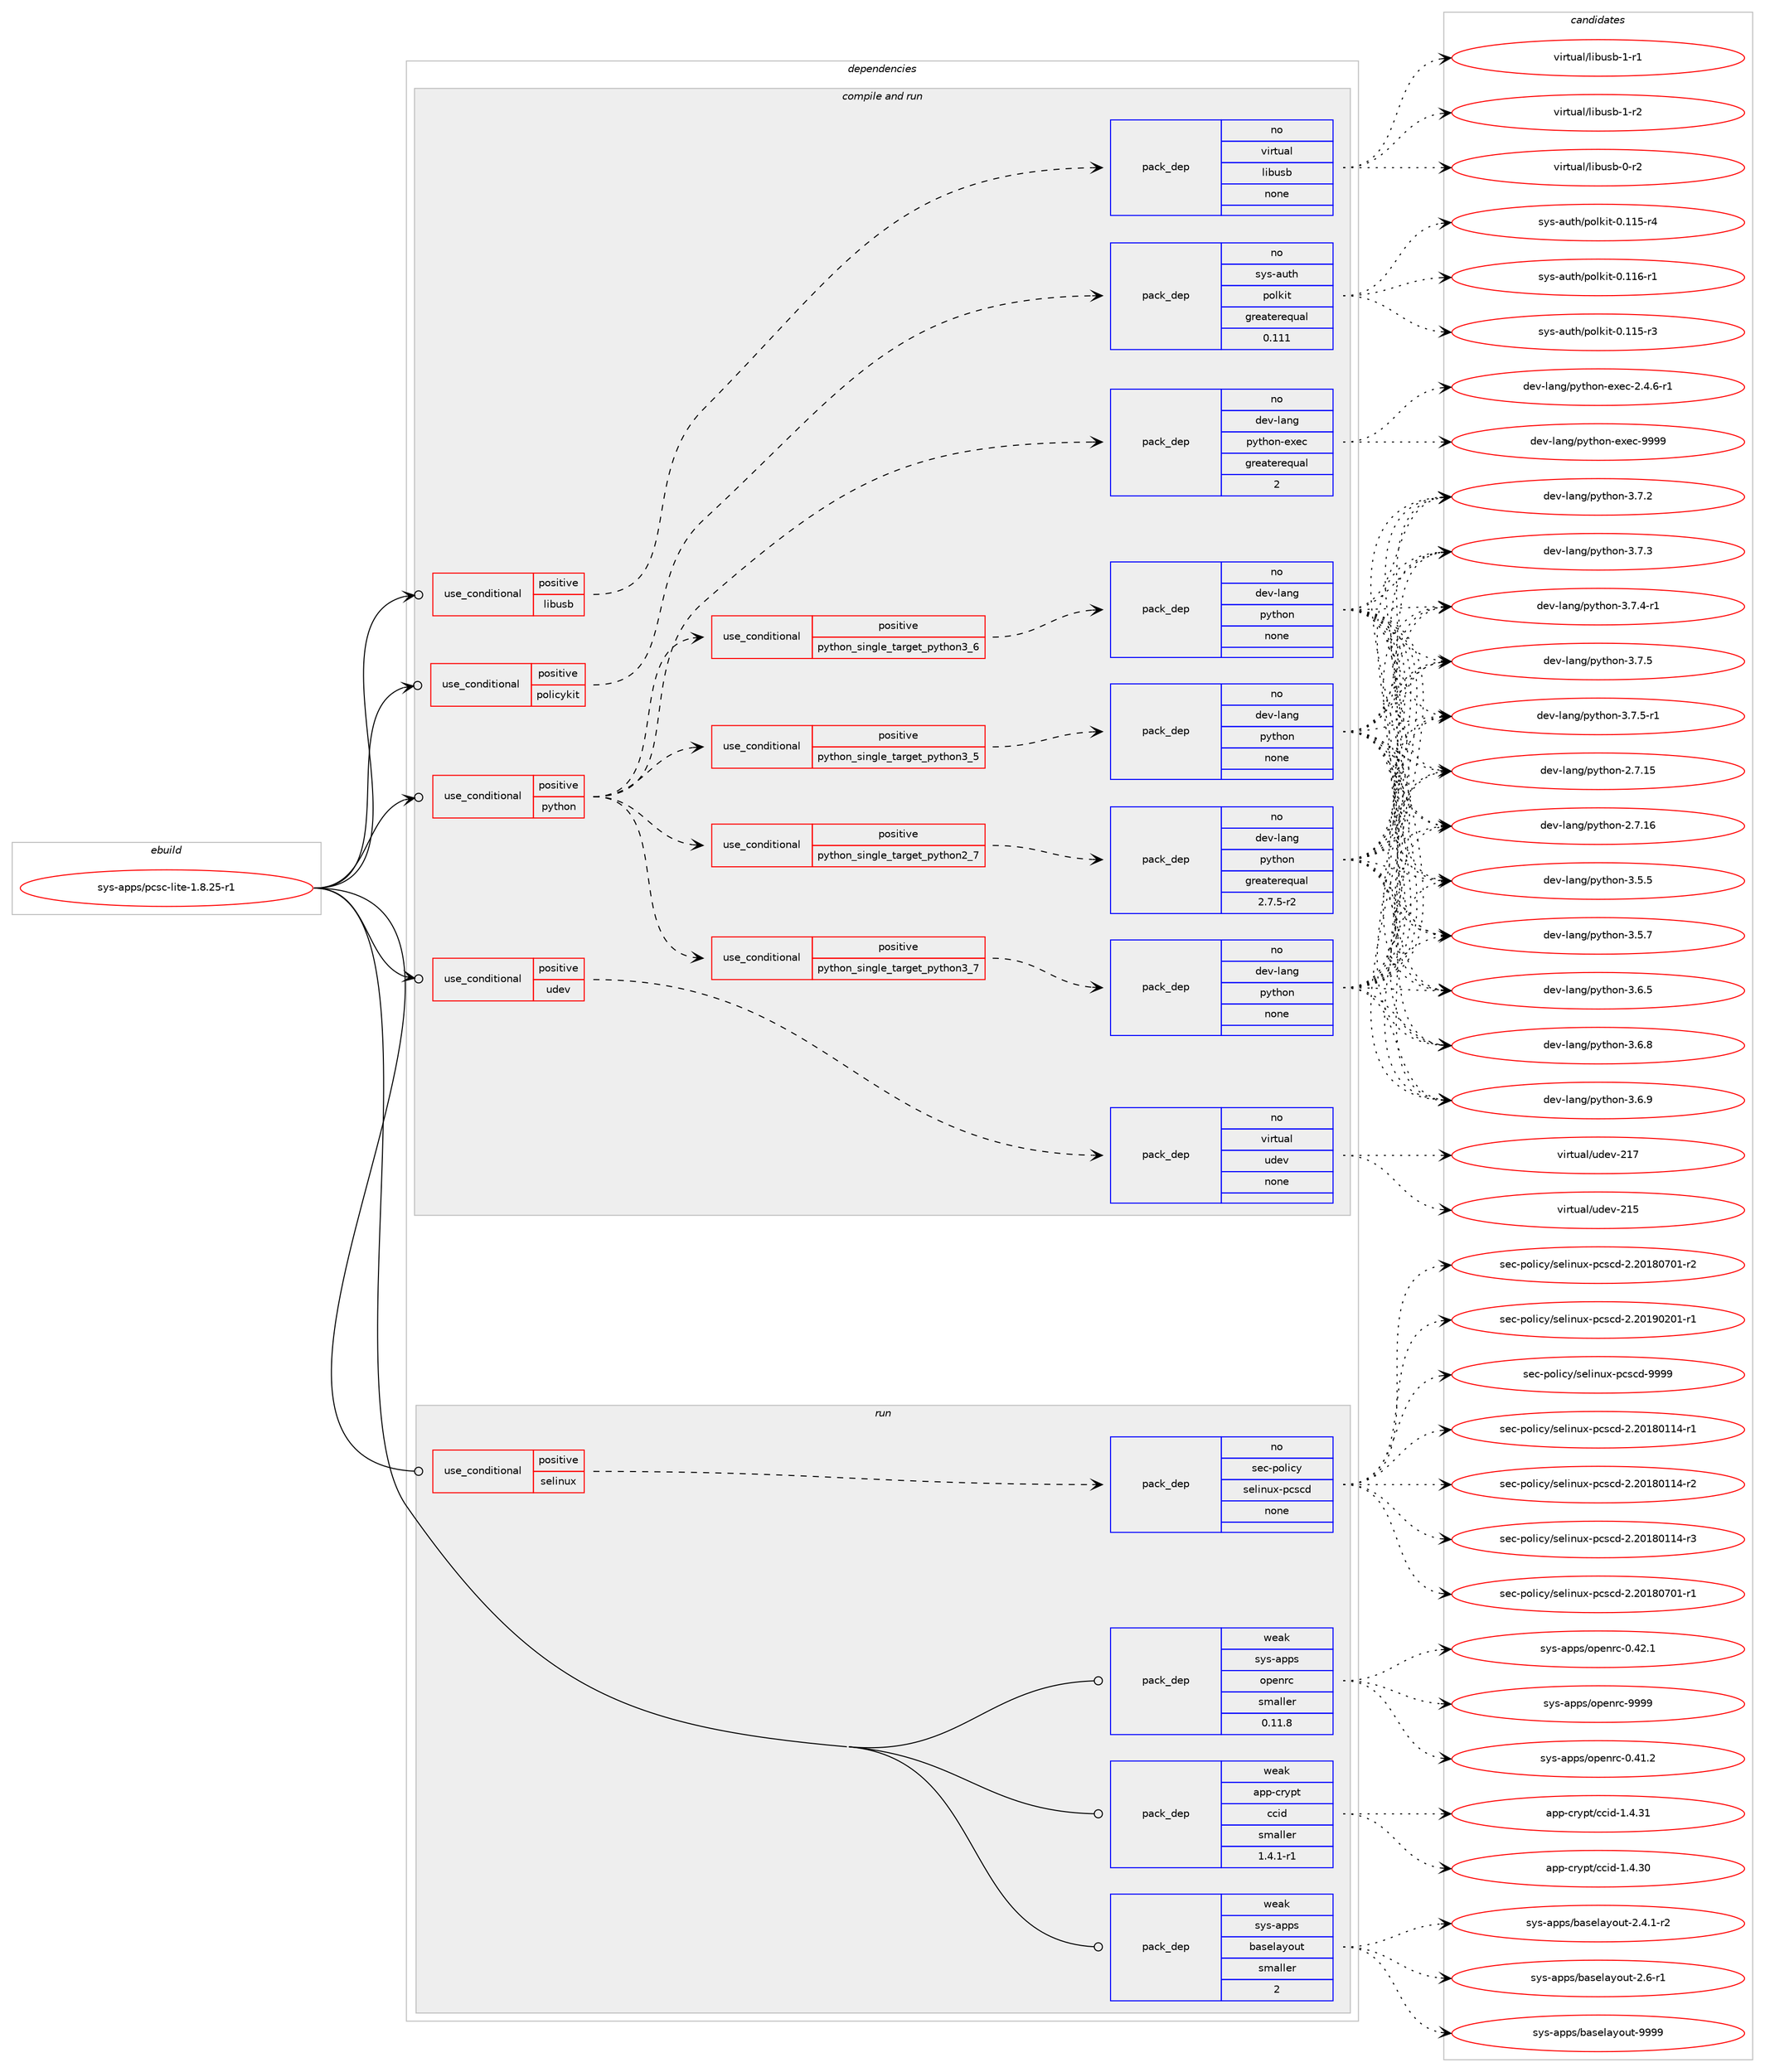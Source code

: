digraph prolog {

# *************
# Graph options
# *************

newrank=true;
concentrate=true;
compound=true;
graph [rankdir=LR,fontname=Helvetica,fontsize=10,ranksep=1.5];#, ranksep=2.5, nodesep=0.2];
edge  [arrowhead=vee];
node  [fontname=Helvetica,fontsize=10];

# **********
# The ebuild
# **********

subgraph cluster_leftcol {
color=gray;
rank=same;
label=<<i>ebuild</i>>;
id [label="sys-apps/pcsc-lite-1.8.25-r1", color=red, width=4, href="../sys-apps/pcsc-lite-1.8.25-r1.svg"];
}

# ****************
# The dependencies
# ****************

subgraph cluster_midcol {
color=gray;
label=<<i>dependencies</i>>;
subgraph cluster_compile {
fillcolor="#eeeeee";
style=filled;
label=<<i>compile</i>>;
}
subgraph cluster_compileandrun {
fillcolor="#eeeeee";
style=filled;
label=<<i>compile and run</i>>;
subgraph cond211187 {
dependency876859 [label=<<TABLE BORDER="0" CELLBORDER="1" CELLSPACING="0" CELLPADDING="4"><TR><TD ROWSPAN="3" CELLPADDING="10">use_conditional</TD></TR><TR><TD>positive</TD></TR><TR><TD>libusb</TD></TR></TABLE>>, shape=none, color=red];
subgraph pack650308 {
dependency876860 [label=<<TABLE BORDER="0" CELLBORDER="1" CELLSPACING="0" CELLPADDING="4" WIDTH="220"><TR><TD ROWSPAN="6" CELLPADDING="30">pack_dep</TD></TR><TR><TD WIDTH="110">no</TD></TR><TR><TD>virtual</TD></TR><TR><TD>libusb</TD></TR><TR><TD>none</TD></TR><TR><TD></TD></TR></TABLE>>, shape=none, color=blue];
}
dependency876859:e -> dependency876860:w [weight=20,style="dashed",arrowhead="vee"];
}
id:e -> dependency876859:w [weight=20,style="solid",arrowhead="odotvee"];
subgraph cond211188 {
dependency876861 [label=<<TABLE BORDER="0" CELLBORDER="1" CELLSPACING="0" CELLPADDING="4"><TR><TD ROWSPAN="3" CELLPADDING="10">use_conditional</TD></TR><TR><TD>positive</TD></TR><TR><TD>policykit</TD></TR></TABLE>>, shape=none, color=red];
subgraph pack650309 {
dependency876862 [label=<<TABLE BORDER="0" CELLBORDER="1" CELLSPACING="0" CELLPADDING="4" WIDTH="220"><TR><TD ROWSPAN="6" CELLPADDING="30">pack_dep</TD></TR><TR><TD WIDTH="110">no</TD></TR><TR><TD>sys-auth</TD></TR><TR><TD>polkit</TD></TR><TR><TD>greaterequal</TD></TR><TR><TD>0.111</TD></TR></TABLE>>, shape=none, color=blue];
}
dependency876861:e -> dependency876862:w [weight=20,style="dashed",arrowhead="vee"];
}
id:e -> dependency876861:w [weight=20,style="solid",arrowhead="odotvee"];
subgraph cond211189 {
dependency876863 [label=<<TABLE BORDER="0" CELLBORDER="1" CELLSPACING="0" CELLPADDING="4"><TR><TD ROWSPAN="3" CELLPADDING="10">use_conditional</TD></TR><TR><TD>positive</TD></TR><TR><TD>python</TD></TR></TABLE>>, shape=none, color=red];
subgraph cond211190 {
dependency876864 [label=<<TABLE BORDER="0" CELLBORDER="1" CELLSPACING="0" CELLPADDING="4"><TR><TD ROWSPAN="3" CELLPADDING="10">use_conditional</TD></TR><TR><TD>positive</TD></TR><TR><TD>python_single_target_python2_7</TD></TR></TABLE>>, shape=none, color=red];
subgraph pack650310 {
dependency876865 [label=<<TABLE BORDER="0" CELLBORDER="1" CELLSPACING="0" CELLPADDING="4" WIDTH="220"><TR><TD ROWSPAN="6" CELLPADDING="30">pack_dep</TD></TR><TR><TD WIDTH="110">no</TD></TR><TR><TD>dev-lang</TD></TR><TR><TD>python</TD></TR><TR><TD>greaterequal</TD></TR><TR><TD>2.7.5-r2</TD></TR></TABLE>>, shape=none, color=blue];
}
dependency876864:e -> dependency876865:w [weight=20,style="dashed",arrowhead="vee"];
}
dependency876863:e -> dependency876864:w [weight=20,style="dashed",arrowhead="vee"];
subgraph cond211191 {
dependency876866 [label=<<TABLE BORDER="0" CELLBORDER="1" CELLSPACING="0" CELLPADDING="4"><TR><TD ROWSPAN="3" CELLPADDING="10">use_conditional</TD></TR><TR><TD>positive</TD></TR><TR><TD>python_single_target_python3_5</TD></TR></TABLE>>, shape=none, color=red];
subgraph pack650311 {
dependency876867 [label=<<TABLE BORDER="0" CELLBORDER="1" CELLSPACING="0" CELLPADDING="4" WIDTH="220"><TR><TD ROWSPAN="6" CELLPADDING="30">pack_dep</TD></TR><TR><TD WIDTH="110">no</TD></TR><TR><TD>dev-lang</TD></TR><TR><TD>python</TD></TR><TR><TD>none</TD></TR><TR><TD></TD></TR></TABLE>>, shape=none, color=blue];
}
dependency876866:e -> dependency876867:w [weight=20,style="dashed",arrowhead="vee"];
}
dependency876863:e -> dependency876866:w [weight=20,style="dashed",arrowhead="vee"];
subgraph cond211192 {
dependency876868 [label=<<TABLE BORDER="0" CELLBORDER="1" CELLSPACING="0" CELLPADDING="4"><TR><TD ROWSPAN="3" CELLPADDING="10">use_conditional</TD></TR><TR><TD>positive</TD></TR><TR><TD>python_single_target_python3_6</TD></TR></TABLE>>, shape=none, color=red];
subgraph pack650312 {
dependency876869 [label=<<TABLE BORDER="0" CELLBORDER="1" CELLSPACING="0" CELLPADDING="4" WIDTH="220"><TR><TD ROWSPAN="6" CELLPADDING="30">pack_dep</TD></TR><TR><TD WIDTH="110">no</TD></TR><TR><TD>dev-lang</TD></TR><TR><TD>python</TD></TR><TR><TD>none</TD></TR><TR><TD></TD></TR></TABLE>>, shape=none, color=blue];
}
dependency876868:e -> dependency876869:w [weight=20,style="dashed",arrowhead="vee"];
}
dependency876863:e -> dependency876868:w [weight=20,style="dashed",arrowhead="vee"];
subgraph cond211193 {
dependency876870 [label=<<TABLE BORDER="0" CELLBORDER="1" CELLSPACING="0" CELLPADDING="4"><TR><TD ROWSPAN="3" CELLPADDING="10">use_conditional</TD></TR><TR><TD>positive</TD></TR><TR><TD>python_single_target_python3_7</TD></TR></TABLE>>, shape=none, color=red];
subgraph pack650313 {
dependency876871 [label=<<TABLE BORDER="0" CELLBORDER="1" CELLSPACING="0" CELLPADDING="4" WIDTH="220"><TR><TD ROWSPAN="6" CELLPADDING="30">pack_dep</TD></TR><TR><TD WIDTH="110">no</TD></TR><TR><TD>dev-lang</TD></TR><TR><TD>python</TD></TR><TR><TD>none</TD></TR><TR><TD></TD></TR></TABLE>>, shape=none, color=blue];
}
dependency876870:e -> dependency876871:w [weight=20,style="dashed",arrowhead="vee"];
}
dependency876863:e -> dependency876870:w [weight=20,style="dashed",arrowhead="vee"];
subgraph pack650314 {
dependency876872 [label=<<TABLE BORDER="0" CELLBORDER="1" CELLSPACING="0" CELLPADDING="4" WIDTH="220"><TR><TD ROWSPAN="6" CELLPADDING="30">pack_dep</TD></TR><TR><TD WIDTH="110">no</TD></TR><TR><TD>dev-lang</TD></TR><TR><TD>python-exec</TD></TR><TR><TD>greaterequal</TD></TR><TR><TD>2</TD></TR></TABLE>>, shape=none, color=blue];
}
dependency876863:e -> dependency876872:w [weight=20,style="dashed",arrowhead="vee"];
}
id:e -> dependency876863:w [weight=20,style="solid",arrowhead="odotvee"];
subgraph cond211194 {
dependency876873 [label=<<TABLE BORDER="0" CELLBORDER="1" CELLSPACING="0" CELLPADDING="4"><TR><TD ROWSPAN="3" CELLPADDING="10">use_conditional</TD></TR><TR><TD>positive</TD></TR><TR><TD>udev</TD></TR></TABLE>>, shape=none, color=red];
subgraph pack650315 {
dependency876874 [label=<<TABLE BORDER="0" CELLBORDER="1" CELLSPACING="0" CELLPADDING="4" WIDTH="220"><TR><TD ROWSPAN="6" CELLPADDING="30">pack_dep</TD></TR><TR><TD WIDTH="110">no</TD></TR><TR><TD>virtual</TD></TR><TR><TD>udev</TD></TR><TR><TD>none</TD></TR><TR><TD></TD></TR></TABLE>>, shape=none, color=blue];
}
dependency876873:e -> dependency876874:w [weight=20,style="dashed",arrowhead="vee"];
}
id:e -> dependency876873:w [weight=20,style="solid",arrowhead="odotvee"];
}
subgraph cluster_run {
fillcolor="#eeeeee";
style=filled;
label=<<i>run</i>>;
subgraph cond211195 {
dependency876875 [label=<<TABLE BORDER="0" CELLBORDER="1" CELLSPACING="0" CELLPADDING="4"><TR><TD ROWSPAN="3" CELLPADDING="10">use_conditional</TD></TR><TR><TD>positive</TD></TR><TR><TD>selinux</TD></TR></TABLE>>, shape=none, color=red];
subgraph pack650316 {
dependency876876 [label=<<TABLE BORDER="0" CELLBORDER="1" CELLSPACING="0" CELLPADDING="4" WIDTH="220"><TR><TD ROWSPAN="6" CELLPADDING="30">pack_dep</TD></TR><TR><TD WIDTH="110">no</TD></TR><TR><TD>sec-policy</TD></TR><TR><TD>selinux-pcscd</TD></TR><TR><TD>none</TD></TR><TR><TD></TD></TR></TABLE>>, shape=none, color=blue];
}
dependency876875:e -> dependency876876:w [weight=20,style="dashed",arrowhead="vee"];
}
id:e -> dependency876875:w [weight=20,style="solid",arrowhead="odot"];
subgraph pack650317 {
dependency876877 [label=<<TABLE BORDER="0" CELLBORDER="1" CELLSPACING="0" CELLPADDING="4" WIDTH="220"><TR><TD ROWSPAN="6" CELLPADDING="30">pack_dep</TD></TR><TR><TD WIDTH="110">weak</TD></TR><TR><TD>app-crypt</TD></TR><TR><TD>ccid</TD></TR><TR><TD>smaller</TD></TR><TR><TD>1.4.1-r1</TD></TR></TABLE>>, shape=none, color=blue];
}
id:e -> dependency876877:w [weight=20,style="solid",arrowhead="odot"];
subgraph pack650318 {
dependency876878 [label=<<TABLE BORDER="0" CELLBORDER="1" CELLSPACING="0" CELLPADDING="4" WIDTH="220"><TR><TD ROWSPAN="6" CELLPADDING="30">pack_dep</TD></TR><TR><TD WIDTH="110">weak</TD></TR><TR><TD>sys-apps</TD></TR><TR><TD>baselayout</TD></TR><TR><TD>smaller</TD></TR><TR><TD>2</TD></TR></TABLE>>, shape=none, color=blue];
}
id:e -> dependency876878:w [weight=20,style="solid",arrowhead="odot"];
subgraph pack650319 {
dependency876879 [label=<<TABLE BORDER="0" CELLBORDER="1" CELLSPACING="0" CELLPADDING="4" WIDTH="220"><TR><TD ROWSPAN="6" CELLPADDING="30">pack_dep</TD></TR><TR><TD WIDTH="110">weak</TD></TR><TR><TD>sys-apps</TD></TR><TR><TD>openrc</TD></TR><TR><TD>smaller</TD></TR><TR><TD>0.11.8</TD></TR></TABLE>>, shape=none, color=blue];
}
id:e -> dependency876879:w [weight=20,style="solid",arrowhead="odot"];
}
}

# **************
# The candidates
# **************

subgraph cluster_choices {
rank=same;
color=gray;
label=<<i>candidates</i>>;

subgraph choice650308 {
color=black;
nodesep=1;
choice1181051141161179710847108105981171159845484511450 [label="virtual/libusb-0-r2", color=red, width=4,href="../virtual/libusb-0-r2.svg"];
choice1181051141161179710847108105981171159845494511449 [label="virtual/libusb-1-r1", color=red, width=4,href="../virtual/libusb-1-r1.svg"];
choice1181051141161179710847108105981171159845494511450 [label="virtual/libusb-1-r2", color=red, width=4,href="../virtual/libusb-1-r2.svg"];
dependency876860:e -> choice1181051141161179710847108105981171159845484511450:w [style=dotted,weight="100"];
dependency876860:e -> choice1181051141161179710847108105981171159845494511449:w [style=dotted,weight="100"];
dependency876860:e -> choice1181051141161179710847108105981171159845494511450:w [style=dotted,weight="100"];
}
subgraph choice650309 {
color=black;
nodesep=1;
choice1151211154597117116104471121111081071051164548464949534511451 [label="sys-auth/polkit-0.115-r3", color=red, width=4,href="../sys-auth/polkit-0.115-r3.svg"];
choice1151211154597117116104471121111081071051164548464949534511452 [label="sys-auth/polkit-0.115-r4", color=red, width=4,href="../sys-auth/polkit-0.115-r4.svg"];
choice1151211154597117116104471121111081071051164548464949544511449 [label="sys-auth/polkit-0.116-r1", color=red, width=4,href="../sys-auth/polkit-0.116-r1.svg"];
dependency876862:e -> choice1151211154597117116104471121111081071051164548464949534511451:w [style=dotted,weight="100"];
dependency876862:e -> choice1151211154597117116104471121111081071051164548464949534511452:w [style=dotted,weight="100"];
dependency876862:e -> choice1151211154597117116104471121111081071051164548464949544511449:w [style=dotted,weight="100"];
}
subgraph choice650310 {
color=black;
nodesep=1;
choice10010111845108971101034711212111610411111045504655464953 [label="dev-lang/python-2.7.15", color=red, width=4,href="../dev-lang/python-2.7.15.svg"];
choice10010111845108971101034711212111610411111045504655464954 [label="dev-lang/python-2.7.16", color=red, width=4,href="../dev-lang/python-2.7.16.svg"];
choice100101118451089711010347112121116104111110455146534653 [label="dev-lang/python-3.5.5", color=red, width=4,href="../dev-lang/python-3.5.5.svg"];
choice100101118451089711010347112121116104111110455146534655 [label="dev-lang/python-3.5.7", color=red, width=4,href="../dev-lang/python-3.5.7.svg"];
choice100101118451089711010347112121116104111110455146544653 [label="dev-lang/python-3.6.5", color=red, width=4,href="../dev-lang/python-3.6.5.svg"];
choice100101118451089711010347112121116104111110455146544656 [label="dev-lang/python-3.6.8", color=red, width=4,href="../dev-lang/python-3.6.8.svg"];
choice100101118451089711010347112121116104111110455146544657 [label="dev-lang/python-3.6.9", color=red, width=4,href="../dev-lang/python-3.6.9.svg"];
choice100101118451089711010347112121116104111110455146554650 [label="dev-lang/python-3.7.2", color=red, width=4,href="../dev-lang/python-3.7.2.svg"];
choice100101118451089711010347112121116104111110455146554651 [label="dev-lang/python-3.7.3", color=red, width=4,href="../dev-lang/python-3.7.3.svg"];
choice1001011184510897110103471121211161041111104551465546524511449 [label="dev-lang/python-3.7.4-r1", color=red, width=4,href="../dev-lang/python-3.7.4-r1.svg"];
choice100101118451089711010347112121116104111110455146554653 [label="dev-lang/python-3.7.5", color=red, width=4,href="../dev-lang/python-3.7.5.svg"];
choice1001011184510897110103471121211161041111104551465546534511449 [label="dev-lang/python-3.7.5-r1", color=red, width=4,href="../dev-lang/python-3.7.5-r1.svg"];
dependency876865:e -> choice10010111845108971101034711212111610411111045504655464953:w [style=dotted,weight="100"];
dependency876865:e -> choice10010111845108971101034711212111610411111045504655464954:w [style=dotted,weight="100"];
dependency876865:e -> choice100101118451089711010347112121116104111110455146534653:w [style=dotted,weight="100"];
dependency876865:e -> choice100101118451089711010347112121116104111110455146534655:w [style=dotted,weight="100"];
dependency876865:e -> choice100101118451089711010347112121116104111110455146544653:w [style=dotted,weight="100"];
dependency876865:e -> choice100101118451089711010347112121116104111110455146544656:w [style=dotted,weight="100"];
dependency876865:e -> choice100101118451089711010347112121116104111110455146544657:w [style=dotted,weight="100"];
dependency876865:e -> choice100101118451089711010347112121116104111110455146554650:w [style=dotted,weight="100"];
dependency876865:e -> choice100101118451089711010347112121116104111110455146554651:w [style=dotted,weight="100"];
dependency876865:e -> choice1001011184510897110103471121211161041111104551465546524511449:w [style=dotted,weight="100"];
dependency876865:e -> choice100101118451089711010347112121116104111110455146554653:w [style=dotted,weight="100"];
dependency876865:e -> choice1001011184510897110103471121211161041111104551465546534511449:w [style=dotted,weight="100"];
}
subgraph choice650311 {
color=black;
nodesep=1;
choice10010111845108971101034711212111610411111045504655464953 [label="dev-lang/python-2.7.15", color=red, width=4,href="../dev-lang/python-2.7.15.svg"];
choice10010111845108971101034711212111610411111045504655464954 [label="dev-lang/python-2.7.16", color=red, width=4,href="../dev-lang/python-2.7.16.svg"];
choice100101118451089711010347112121116104111110455146534653 [label="dev-lang/python-3.5.5", color=red, width=4,href="../dev-lang/python-3.5.5.svg"];
choice100101118451089711010347112121116104111110455146534655 [label="dev-lang/python-3.5.7", color=red, width=4,href="../dev-lang/python-3.5.7.svg"];
choice100101118451089711010347112121116104111110455146544653 [label="dev-lang/python-3.6.5", color=red, width=4,href="../dev-lang/python-3.6.5.svg"];
choice100101118451089711010347112121116104111110455146544656 [label="dev-lang/python-3.6.8", color=red, width=4,href="../dev-lang/python-3.6.8.svg"];
choice100101118451089711010347112121116104111110455146544657 [label="dev-lang/python-3.6.9", color=red, width=4,href="../dev-lang/python-3.6.9.svg"];
choice100101118451089711010347112121116104111110455146554650 [label="dev-lang/python-3.7.2", color=red, width=4,href="../dev-lang/python-3.7.2.svg"];
choice100101118451089711010347112121116104111110455146554651 [label="dev-lang/python-3.7.3", color=red, width=4,href="../dev-lang/python-3.7.3.svg"];
choice1001011184510897110103471121211161041111104551465546524511449 [label="dev-lang/python-3.7.4-r1", color=red, width=4,href="../dev-lang/python-3.7.4-r1.svg"];
choice100101118451089711010347112121116104111110455146554653 [label="dev-lang/python-3.7.5", color=red, width=4,href="../dev-lang/python-3.7.5.svg"];
choice1001011184510897110103471121211161041111104551465546534511449 [label="dev-lang/python-3.7.5-r1", color=red, width=4,href="../dev-lang/python-3.7.5-r1.svg"];
dependency876867:e -> choice10010111845108971101034711212111610411111045504655464953:w [style=dotted,weight="100"];
dependency876867:e -> choice10010111845108971101034711212111610411111045504655464954:w [style=dotted,weight="100"];
dependency876867:e -> choice100101118451089711010347112121116104111110455146534653:w [style=dotted,weight="100"];
dependency876867:e -> choice100101118451089711010347112121116104111110455146534655:w [style=dotted,weight="100"];
dependency876867:e -> choice100101118451089711010347112121116104111110455146544653:w [style=dotted,weight="100"];
dependency876867:e -> choice100101118451089711010347112121116104111110455146544656:w [style=dotted,weight="100"];
dependency876867:e -> choice100101118451089711010347112121116104111110455146544657:w [style=dotted,weight="100"];
dependency876867:e -> choice100101118451089711010347112121116104111110455146554650:w [style=dotted,weight="100"];
dependency876867:e -> choice100101118451089711010347112121116104111110455146554651:w [style=dotted,weight="100"];
dependency876867:e -> choice1001011184510897110103471121211161041111104551465546524511449:w [style=dotted,weight="100"];
dependency876867:e -> choice100101118451089711010347112121116104111110455146554653:w [style=dotted,weight="100"];
dependency876867:e -> choice1001011184510897110103471121211161041111104551465546534511449:w [style=dotted,weight="100"];
}
subgraph choice650312 {
color=black;
nodesep=1;
choice10010111845108971101034711212111610411111045504655464953 [label="dev-lang/python-2.7.15", color=red, width=4,href="../dev-lang/python-2.7.15.svg"];
choice10010111845108971101034711212111610411111045504655464954 [label="dev-lang/python-2.7.16", color=red, width=4,href="../dev-lang/python-2.7.16.svg"];
choice100101118451089711010347112121116104111110455146534653 [label="dev-lang/python-3.5.5", color=red, width=4,href="../dev-lang/python-3.5.5.svg"];
choice100101118451089711010347112121116104111110455146534655 [label="dev-lang/python-3.5.7", color=red, width=4,href="../dev-lang/python-3.5.7.svg"];
choice100101118451089711010347112121116104111110455146544653 [label="dev-lang/python-3.6.5", color=red, width=4,href="../dev-lang/python-3.6.5.svg"];
choice100101118451089711010347112121116104111110455146544656 [label="dev-lang/python-3.6.8", color=red, width=4,href="../dev-lang/python-3.6.8.svg"];
choice100101118451089711010347112121116104111110455146544657 [label="dev-lang/python-3.6.9", color=red, width=4,href="../dev-lang/python-3.6.9.svg"];
choice100101118451089711010347112121116104111110455146554650 [label="dev-lang/python-3.7.2", color=red, width=4,href="../dev-lang/python-3.7.2.svg"];
choice100101118451089711010347112121116104111110455146554651 [label="dev-lang/python-3.7.3", color=red, width=4,href="../dev-lang/python-3.7.3.svg"];
choice1001011184510897110103471121211161041111104551465546524511449 [label="dev-lang/python-3.7.4-r1", color=red, width=4,href="../dev-lang/python-3.7.4-r1.svg"];
choice100101118451089711010347112121116104111110455146554653 [label="dev-lang/python-3.7.5", color=red, width=4,href="../dev-lang/python-3.7.5.svg"];
choice1001011184510897110103471121211161041111104551465546534511449 [label="dev-lang/python-3.7.5-r1", color=red, width=4,href="../dev-lang/python-3.7.5-r1.svg"];
dependency876869:e -> choice10010111845108971101034711212111610411111045504655464953:w [style=dotted,weight="100"];
dependency876869:e -> choice10010111845108971101034711212111610411111045504655464954:w [style=dotted,weight="100"];
dependency876869:e -> choice100101118451089711010347112121116104111110455146534653:w [style=dotted,weight="100"];
dependency876869:e -> choice100101118451089711010347112121116104111110455146534655:w [style=dotted,weight="100"];
dependency876869:e -> choice100101118451089711010347112121116104111110455146544653:w [style=dotted,weight="100"];
dependency876869:e -> choice100101118451089711010347112121116104111110455146544656:w [style=dotted,weight="100"];
dependency876869:e -> choice100101118451089711010347112121116104111110455146544657:w [style=dotted,weight="100"];
dependency876869:e -> choice100101118451089711010347112121116104111110455146554650:w [style=dotted,weight="100"];
dependency876869:e -> choice100101118451089711010347112121116104111110455146554651:w [style=dotted,weight="100"];
dependency876869:e -> choice1001011184510897110103471121211161041111104551465546524511449:w [style=dotted,weight="100"];
dependency876869:e -> choice100101118451089711010347112121116104111110455146554653:w [style=dotted,weight="100"];
dependency876869:e -> choice1001011184510897110103471121211161041111104551465546534511449:w [style=dotted,weight="100"];
}
subgraph choice650313 {
color=black;
nodesep=1;
choice10010111845108971101034711212111610411111045504655464953 [label="dev-lang/python-2.7.15", color=red, width=4,href="../dev-lang/python-2.7.15.svg"];
choice10010111845108971101034711212111610411111045504655464954 [label="dev-lang/python-2.7.16", color=red, width=4,href="../dev-lang/python-2.7.16.svg"];
choice100101118451089711010347112121116104111110455146534653 [label="dev-lang/python-3.5.5", color=red, width=4,href="../dev-lang/python-3.5.5.svg"];
choice100101118451089711010347112121116104111110455146534655 [label="dev-lang/python-3.5.7", color=red, width=4,href="../dev-lang/python-3.5.7.svg"];
choice100101118451089711010347112121116104111110455146544653 [label="dev-lang/python-3.6.5", color=red, width=4,href="../dev-lang/python-3.6.5.svg"];
choice100101118451089711010347112121116104111110455146544656 [label="dev-lang/python-3.6.8", color=red, width=4,href="../dev-lang/python-3.6.8.svg"];
choice100101118451089711010347112121116104111110455146544657 [label="dev-lang/python-3.6.9", color=red, width=4,href="../dev-lang/python-3.6.9.svg"];
choice100101118451089711010347112121116104111110455146554650 [label="dev-lang/python-3.7.2", color=red, width=4,href="../dev-lang/python-3.7.2.svg"];
choice100101118451089711010347112121116104111110455146554651 [label="dev-lang/python-3.7.3", color=red, width=4,href="../dev-lang/python-3.7.3.svg"];
choice1001011184510897110103471121211161041111104551465546524511449 [label="dev-lang/python-3.7.4-r1", color=red, width=4,href="../dev-lang/python-3.7.4-r1.svg"];
choice100101118451089711010347112121116104111110455146554653 [label="dev-lang/python-3.7.5", color=red, width=4,href="../dev-lang/python-3.7.5.svg"];
choice1001011184510897110103471121211161041111104551465546534511449 [label="dev-lang/python-3.7.5-r1", color=red, width=4,href="../dev-lang/python-3.7.5-r1.svg"];
dependency876871:e -> choice10010111845108971101034711212111610411111045504655464953:w [style=dotted,weight="100"];
dependency876871:e -> choice10010111845108971101034711212111610411111045504655464954:w [style=dotted,weight="100"];
dependency876871:e -> choice100101118451089711010347112121116104111110455146534653:w [style=dotted,weight="100"];
dependency876871:e -> choice100101118451089711010347112121116104111110455146534655:w [style=dotted,weight="100"];
dependency876871:e -> choice100101118451089711010347112121116104111110455146544653:w [style=dotted,weight="100"];
dependency876871:e -> choice100101118451089711010347112121116104111110455146544656:w [style=dotted,weight="100"];
dependency876871:e -> choice100101118451089711010347112121116104111110455146544657:w [style=dotted,weight="100"];
dependency876871:e -> choice100101118451089711010347112121116104111110455146554650:w [style=dotted,weight="100"];
dependency876871:e -> choice100101118451089711010347112121116104111110455146554651:w [style=dotted,weight="100"];
dependency876871:e -> choice1001011184510897110103471121211161041111104551465546524511449:w [style=dotted,weight="100"];
dependency876871:e -> choice100101118451089711010347112121116104111110455146554653:w [style=dotted,weight="100"];
dependency876871:e -> choice1001011184510897110103471121211161041111104551465546534511449:w [style=dotted,weight="100"];
}
subgraph choice650314 {
color=black;
nodesep=1;
choice10010111845108971101034711212111610411111045101120101994550465246544511449 [label="dev-lang/python-exec-2.4.6-r1", color=red, width=4,href="../dev-lang/python-exec-2.4.6-r1.svg"];
choice10010111845108971101034711212111610411111045101120101994557575757 [label="dev-lang/python-exec-9999", color=red, width=4,href="../dev-lang/python-exec-9999.svg"];
dependency876872:e -> choice10010111845108971101034711212111610411111045101120101994550465246544511449:w [style=dotted,weight="100"];
dependency876872:e -> choice10010111845108971101034711212111610411111045101120101994557575757:w [style=dotted,weight="100"];
}
subgraph choice650315 {
color=black;
nodesep=1;
choice118105114116117971084711710010111845504953 [label="virtual/udev-215", color=red, width=4,href="../virtual/udev-215.svg"];
choice118105114116117971084711710010111845504955 [label="virtual/udev-217", color=red, width=4,href="../virtual/udev-217.svg"];
dependency876874:e -> choice118105114116117971084711710010111845504953:w [style=dotted,weight="100"];
dependency876874:e -> choice118105114116117971084711710010111845504955:w [style=dotted,weight="100"];
}
subgraph choice650316 {
color=black;
nodesep=1;
choice1151019945112111108105991214711510110810511011712045112991159910045504650484956484949524511449 [label="sec-policy/selinux-pcscd-2.20180114-r1", color=red, width=4,href="../sec-policy/selinux-pcscd-2.20180114-r1.svg"];
choice1151019945112111108105991214711510110810511011712045112991159910045504650484956484949524511450 [label="sec-policy/selinux-pcscd-2.20180114-r2", color=red, width=4,href="../sec-policy/selinux-pcscd-2.20180114-r2.svg"];
choice1151019945112111108105991214711510110810511011712045112991159910045504650484956484949524511451 [label="sec-policy/selinux-pcscd-2.20180114-r3", color=red, width=4,href="../sec-policy/selinux-pcscd-2.20180114-r3.svg"];
choice1151019945112111108105991214711510110810511011712045112991159910045504650484956485548494511449 [label="sec-policy/selinux-pcscd-2.20180701-r1", color=red, width=4,href="../sec-policy/selinux-pcscd-2.20180701-r1.svg"];
choice1151019945112111108105991214711510110810511011712045112991159910045504650484956485548494511450 [label="sec-policy/selinux-pcscd-2.20180701-r2", color=red, width=4,href="../sec-policy/selinux-pcscd-2.20180701-r2.svg"];
choice1151019945112111108105991214711510110810511011712045112991159910045504650484957485048494511449 [label="sec-policy/selinux-pcscd-2.20190201-r1", color=red, width=4,href="../sec-policy/selinux-pcscd-2.20190201-r1.svg"];
choice115101994511211110810599121471151011081051101171204511299115991004557575757 [label="sec-policy/selinux-pcscd-9999", color=red, width=4,href="../sec-policy/selinux-pcscd-9999.svg"];
dependency876876:e -> choice1151019945112111108105991214711510110810511011712045112991159910045504650484956484949524511449:w [style=dotted,weight="100"];
dependency876876:e -> choice1151019945112111108105991214711510110810511011712045112991159910045504650484956484949524511450:w [style=dotted,weight="100"];
dependency876876:e -> choice1151019945112111108105991214711510110810511011712045112991159910045504650484956484949524511451:w [style=dotted,weight="100"];
dependency876876:e -> choice1151019945112111108105991214711510110810511011712045112991159910045504650484956485548494511449:w [style=dotted,weight="100"];
dependency876876:e -> choice1151019945112111108105991214711510110810511011712045112991159910045504650484956485548494511450:w [style=dotted,weight="100"];
dependency876876:e -> choice1151019945112111108105991214711510110810511011712045112991159910045504650484957485048494511449:w [style=dotted,weight="100"];
dependency876876:e -> choice115101994511211110810599121471151011081051101171204511299115991004557575757:w [style=dotted,weight="100"];
}
subgraph choice650317 {
color=black;
nodesep=1;
choice97112112459911412111211647999910510045494652465148 [label="app-crypt/ccid-1.4.30", color=red, width=4,href="../app-crypt/ccid-1.4.30.svg"];
choice97112112459911412111211647999910510045494652465149 [label="app-crypt/ccid-1.4.31", color=red, width=4,href="../app-crypt/ccid-1.4.31.svg"];
dependency876877:e -> choice97112112459911412111211647999910510045494652465148:w [style=dotted,weight="100"];
dependency876877:e -> choice97112112459911412111211647999910510045494652465149:w [style=dotted,weight="100"];
}
subgraph choice650318 {
color=black;
nodesep=1;
choice1151211154597112112115479897115101108971211111171164550465246494511450 [label="sys-apps/baselayout-2.4.1-r2", color=red, width=4,href="../sys-apps/baselayout-2.4.1-r2.svg"];
choice115121115459711211211547989711510110897121111117116455046544511449 [label="sys-apps/baselayout-2.6-r1", color=red, width=4,href="../sys-apps/baselayout-2.6-r1.svg"];
choice1151211154597112112115479897115101108971211111171164557575757 [label="sys-apps/baselayout-9999", color=red, width=4,href="../sys-apps/baselayout-9999.svg"];
dependency876878:e -> choice1151211154597112112115479897115101108971211111171164550465246494511450:w [style=dotted,weight="100"];
dependency876878:e -> choice115121115459711211211547989711510110897121111117116455046544511449:w [style=dotted,weight="100"];
dependency876878:e -> choice1151211154597112112115479897115101108971211111171164557575757:w [style=dotted,weight="100"];
}
subgraph choice650319 {
color=black;
nodesep=1;
choice1151211154597112112115471111121011101149945484652494650 [label="sys-apps/openrc-0.41.2", color=red, width=4,href="../sys-apps/openrc-0.41.2.svg"];
choice1151211154597112112115471111121011101149945484652504649 [label="sys-apps/openrc-0.42.1", color=red, width=4,href="../sys-apps/openrc-0.42.1.svg"];
choice115121115459711211211547111112101110114994557575757 [label="sys-apps/openrc-9999", color=red, width=4,href="../sys-apps/openrc-9999.svg"];
dependency876879:e -> choice1151211154597112112115471111121011101149945484652494650:w [style=dotted,weight="100"];
dependency876879:e -> choice1151211154597112112115471111121011101149945484652504649:w [style=dotted,weight="100"];
dependency876879:e -> choice115121115459711211211547111112101110114994557575757:w [style=dotted,weight="100"];
}
}

}
